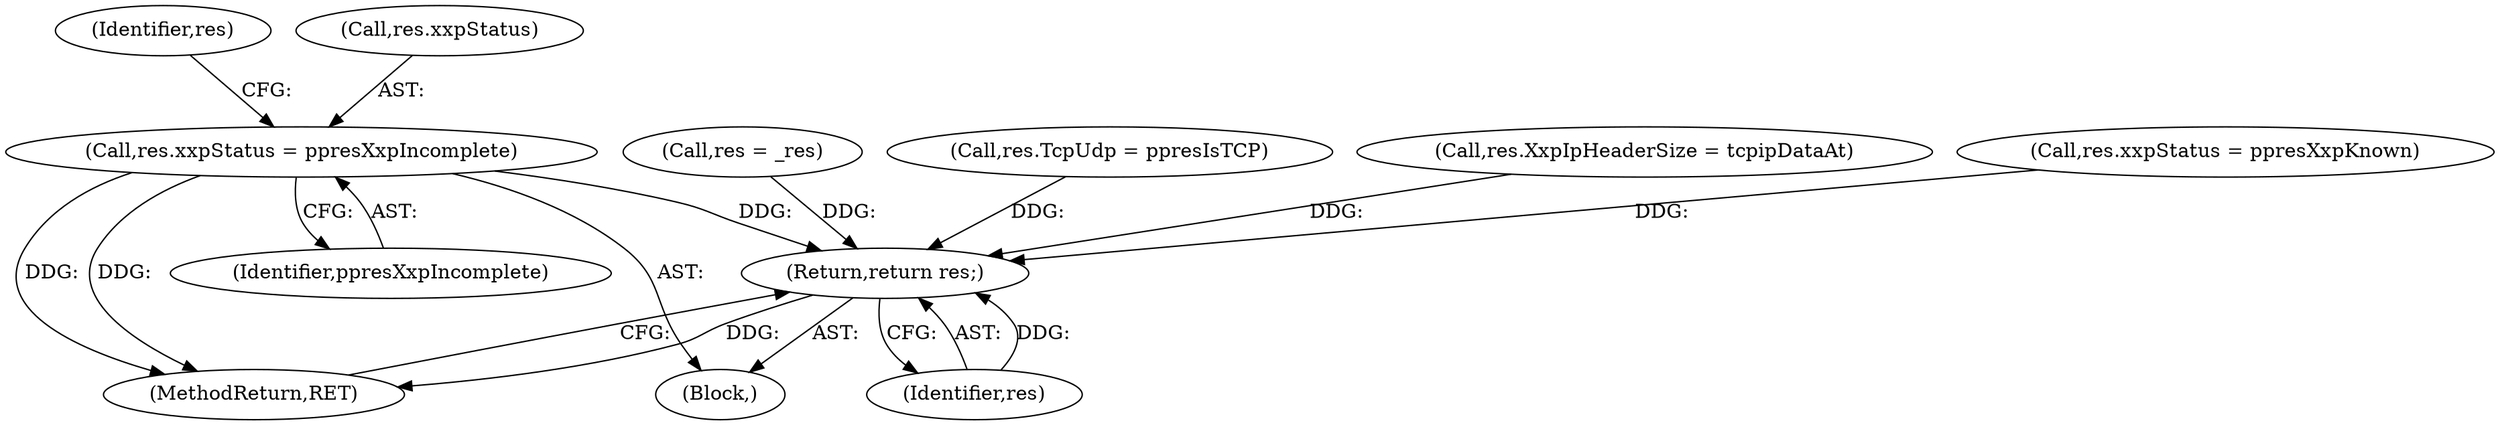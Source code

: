 digraph "1_kvm-guest-drivers-windows_fbfa4d1083ea84c5429992ca3e996d7d4fbc8238_1@del" {
"1000117" [label="(Call,res.xxpStatus = ppresXxpIncomplete)"];
"1000165" [label="(Return,return res;)"];
"1000121" [label="(Identifier,ppresXxpIncomplete)"];
"1000166" [label="(Identifier,res)"];
"1000167" [label="(MethodReturn,RET)"];
"1000108" [label="(Call,res = _res)"];
"1000124" [label="(Identifier,res)"];
"1000165" [label="(Return,return res;)"];
"1000122" [label="(Call,res.TcpUdp = ppresIsTCP)"];
"1000105" [label="(Block,)"];
"1000118" [label="(Call,res.xxpStatus)"];
"1000151" [label="(Call,res.XxpIpHeaderSize = tcpipDataAt)"];
"1000140" [label="(Call,res.xxpStatus = ppresXxpKnown)"];
"1000117" [label="(Call,res.xxpStatus = ppresXxpIncomplete)"];
"1000117" -> "1000105"  [label="AST: "];
"1000117" -> "1000121"  [label="CFG: "];
"1000118" -> "1000117"  [label="AST: "];
"1000121" -> "1000117"  [label="AST: "];
"1000124" -> "1000117"  [label="CFG: "];
"1000117" -> "1000167"  [label="DDG: "];
"1000117" -> "1000167"  [label="DDG: "];
"1000117" -> "1000165"  [label="DDG: "];
"1000165" -> "1000105"  [label="AST: "];
"1000165" -> "1000166"  [label="CFG: "];
"1000166" -> "1000165"  [label="AST: "];
"1000167" -> "1000165"  [label="CFG: "];
"1000165" -> "1000167"  [label="DDG: "];
"1000166" -> "1000165"  [label="DDG: "];
"1000151" -> "1000165"  [label="DDG: "];
"1000108" -> "1000165"  [label="DDG: "];
"1000122" -> "1000165"  [label="DDG: "];
"1000140" -> "1000165"  [label="DDG: "];
}
